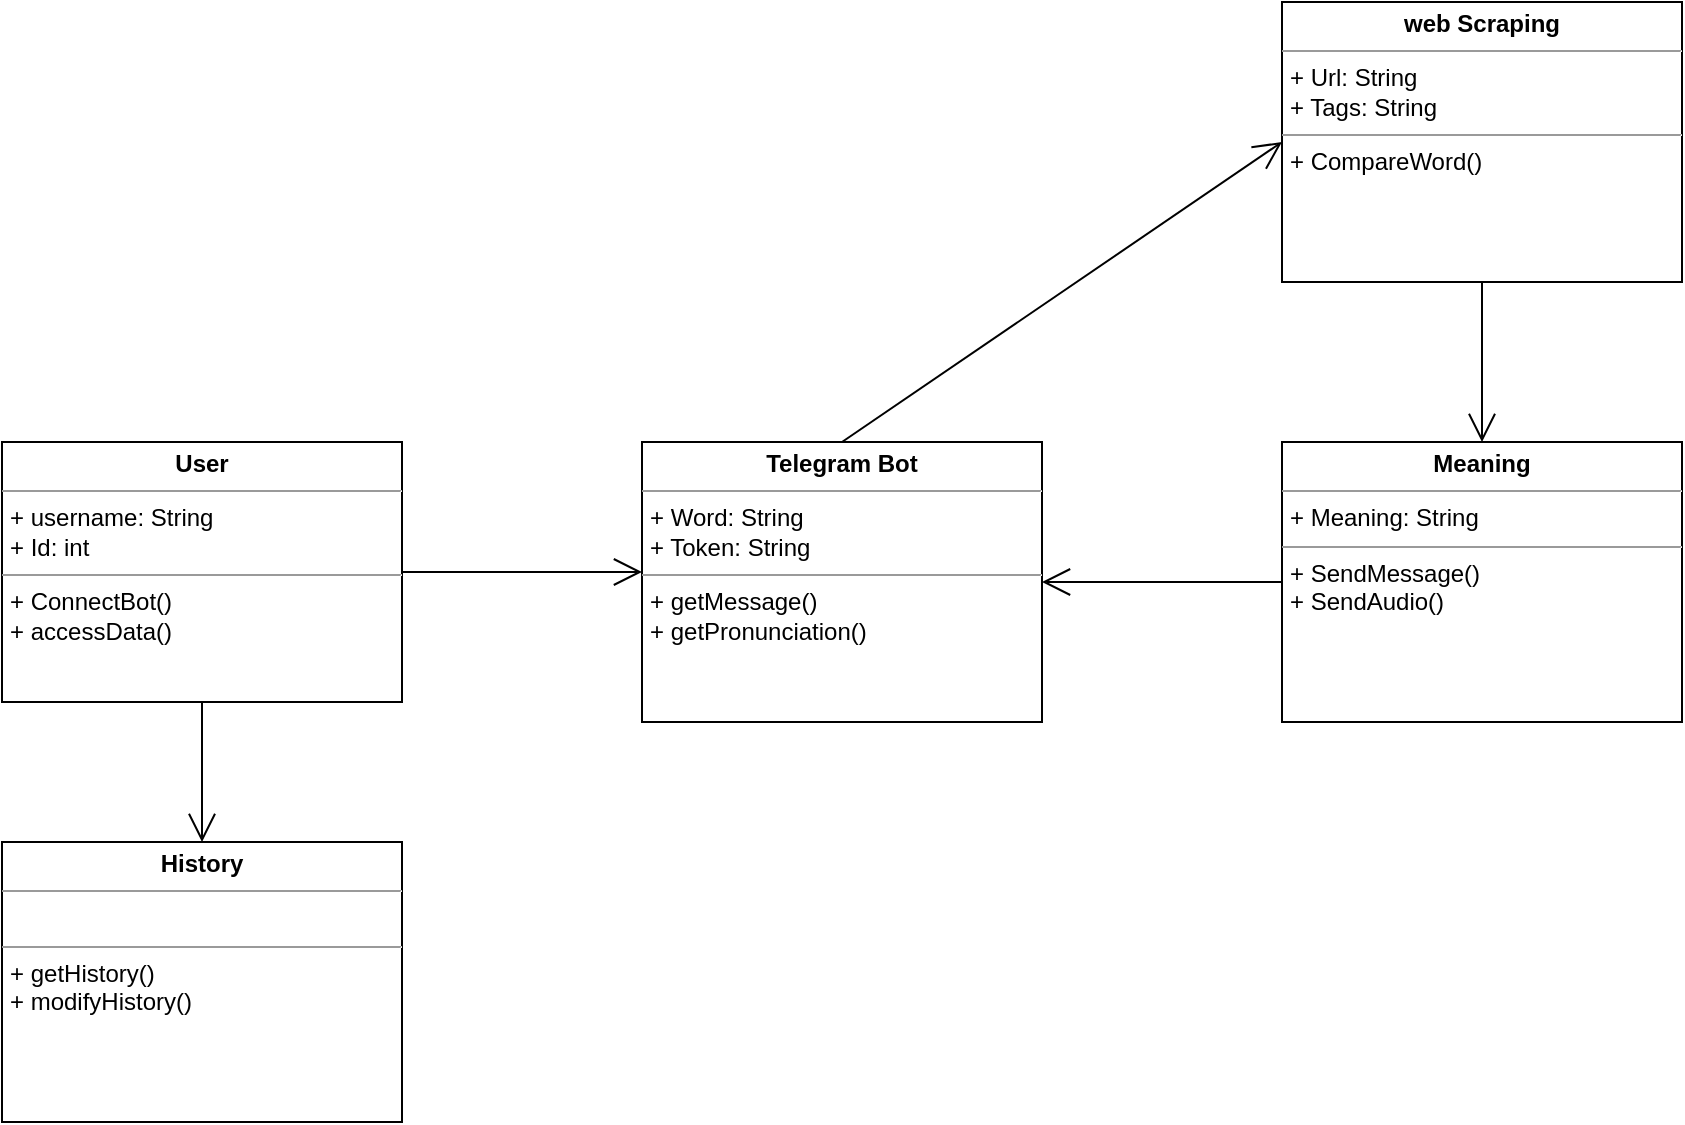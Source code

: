 <mxfile version="18.0.6" type="device"><diagram id="4eErbJEvQ67-Ge_8-I64" name="Page-1"><mxGraphModel dx="2153" dy="915" grid="1" gridSize="10" guides="1" tooltips="1" connect="1" arrows="1" fold="1" page="1" pageScale="1" pageWidth="850" pageHeight="1100" math="0" shadow="0"><root><mxCell id="0"/><mxCell id="1" parent="0"/><mxCell id="jDBgfi40VS3YV-rTiOIw-17" value="&lt;p style=&quot;margin:0px;margin-top:4px;text-align:center;&quot;&gt;&lt;b&gt;web Scraping&lt;/b&gt;&lt;/p&gt;&lt;hr size=&quot;1&quot;&gt;&lt;p style=&quot;margin:0px;margin-left:4px;&quot;&gt;+ Url: String&lt;br&gt;+ Tags: String&lt;/p&gt;&lt;hr size=&quot;1&quot;&gt;&lt;p style=&quot;margin:0px;margin-left:4px;&quot;&gt;+ CompareWord()&lt;br&gt;&lt;br&gt;&lt;/p&gt;" style="verticalAlign=top;align=left;overflow=fill;fontSize=12;fontFamily=Helvetica;html=1;" vertex="1" parent="1"><mxGeometry x="560" y="140" width="200" height="140" as="geometry"/></mxCell><mxCell id="jDBgfi40VS3YV-rTiOIw-18" value="&lt;p style=&quot;margin:0px;margin-top:4px;text-align:center;&quot;&gt;&lt;b&gt;Telegram Bot&lt;/b&gt;&lt;/p&gt;&lt;hr size=&quot;1&quot;&gt;&lt;p style=&quot;margin:0px;margin-left:4px;&quot;&gt;+ Word: String&lt;br&gt;+ Token: String&lt;/p&gt;&lt;hr size=&quot;1&quot;&gt;&lt;p style=&quot;margin:0px;margin-left:4px;&quot;&gt;+ getMessage()&lt;br&gt;+ getPronunciation()&lt;/p&gt;" style="verticalAlign=top;align=left;overflow=fill;fontSize=12;fontFamily=Helvetica;html=1;" vertex="1" parent="1"><mxGeometry x="240" y="360" width="200" height="140" as="geometry"/></mxCell><mxCell id="jDBgfi40VS3YV-rTiOIw-20" value="&lt;p style=&quot;margin:0px;margin-top:4px;text-align:center;&quot;&gt;&lt;b&gt;Meaning&lt;/b&gt;&lt;/p&gt;&lt;hr size=&quot;1&quot;&gt;&lt;p style=&quot;margin:0px;margin-left:4px;&quot;&gt;+ Meaning: String&lt;br&gt;&lt;/p&gt;&lt;hr size=&quot;1&quot;&gt;&lt;p style=&quot;margin:0px;margin-left:4px;&quot;&gt;+ SendMessage()&lt;br&gt;+ SendAudio()&lt;/p&gt;" style="verticalAlign=top;align=left;overflow=fill;fontSize=12;fontFamily=Helvetica;html=1;" vertex="1" parent="1"><mxGeometry x="560" y="360" width="200" height="140" as="geometry"/></mxCell><mxCell id="jDBgfi40VS3YV-rTiOIw-21" value="&lt;p style=&quot;margin:0px;margin-top:4px;text-align:center;&quot;&gt;&lt;b&gt;User&lt;/b&gt;&lt;/p&gt;&lt;hr size=&quot;1&quot;&gt;&lt;p style=&quot;margin:0px;margin-left:4px;&quot;&gt;+ username: String&lt;br&gt;+ Id: int&lt;/p&gt;&lt;hr size=&quot;1&quot;&gt;&lt;p style=&quot;margin:0px;margin-left:4px;&quot;&gt;+ ConnectBot()&lt;br&gt;+ accessData()&lt;/p&gt;" style="verticalAlign=top;align=left;overflow=fill;fontSize=12;fontFamily=Helvetica;html=1;" vertex="1" parent="1"><mxGeometry x="-80" y="360" width="200" height="130" as="geometry"/></mxCell><mxCell id="jDBgfi40VS3YV-rTiOIw-22" value="&lt;p style=&quot;margin:0px;margin-top:4px;text-align:center;&quot;&gt;&lt;b&gt;History&lt;/b&gt;&lt;/p&gt;&lt;hr size=&quot;1&quot;&gt;&lt;p style=&quot;margin:0px;margin-left:4px;&quot;&gt;&lt;br&gt;&lt;/p&gt;&lt;hr size=&quot;1&quot;&gt;&lt;p style=&quot;margin:0px;margin-left:4px;&quot;&gt;+ getHistory()&lt;br&gt;+ modifyHistory()&lt;/p&gt;" style="verticalAlign=top;align=left;overflow=fill;fontSize=12;fontFamily=Helvetica;html=1;" vertex="1" parent="1"><mxGeometry x="-80" y="560" width="200" height="140" as="geometry"/></mxCell><mxCell id="jDBgfi40VS3YV-rTiOIw-25" value="" style="endArrow=open;endFill=1;endSize=12;html=1;rounded=0;exitX=0.5;exitY=0;exitDx=0;exitDy=0;entryX=0;entryY=0.5;entryDx=0;entryDy=0;" edge="1" parent="1" source="jDBgfi40VS3YV-rTiOIw-18" target="jDBgfi40VS3YV-rTiOIw-17"><mxGeometry width="160" relative="1" as="geometry"><mxPoint x="330" y="209" as="sourcePoint"/><mxPoint x="560" y="209.17" as="targetPoint"/></mxGeometry></mxCell><mxCell id="jDBgfi40VS3YV-rTiOIw-26" value="" style="endArrow=open;endFill=1;endSize=12;html=1;rounded=0;exitX=0.5;exitY=1;exitDx=0;exitDy=0;entryX=0.5;entryY=0;entryDx=0;entryDy=0;" edge="1" parent="1" source="jDBgfi40VS3YV-rTiOIw-17" target="jDBgfi40VS3YV-rTiOIw-20"><mxGeometry width="160" relative="1" as="geometry"><mxPoint x="210" y="480" as="sourcePoint"/><mxPoint x="370" y="480" as="targetPoint"/></mxGeometry></mxCell><mxCell id="jDBgfi40VS3YV-rTiOIw-27" value="" style="endArrow=open;endFill=1;endSize=12;html=1;rounded=0;exitX=0;exitY=0.5;exitDx=0;exitDy=0;entryX=1;entryY=0.5;entryDx=0;entryDy=0;" edge="1" parent="1" source="jDBgfi40VS3YV-rTiOIw-20" target="jDBgfi40VS3YV-rTiOIw-18"><mxGeometry width="160" relative="1" as="geometry"><mxPoint x="210" y="480" as="sourcePoint"/><mxPoint x="370" y="480" as="targetPoint"/></mxGeometry></mxCell><mxCell id="jDBgfi40VS3YV-rTiOIw-28" value="" style="endArrow=open;endFill=1;endSize=12;html=1;rounded=0;exitX=1;exitY=0.5;exitDx=0;exitDy=0;" edge="1" parent="1" source="jDBgfi40VS3YV-rTiOIw-21"><mxGeometry width="160" relative="1" as="geometry"><mxPoint x="210" y="480" as="sourcePoint"/><mxPoint x="240" y="425" as="targetPoint"/></mxGeometry></mxCell><mxCell id="jDBgfi40VS3YV-rTiOIw-29" value="" style="endArrow=open;endFill=1;endSize=12;html=1;rounded=0;exitX=0.5;exitY=1;exitDx=0;exitDy=0;entryX=0.5;entryY=0;entryDx=0;entryDy=0;" edge="1" parent="1" source="jDBgfi40VS3YV-rTiOIw-21" target="jDBgfi40VS3YV-rTiOIw-22"><mxGeometry width="160" relative="1" as="geometry"><mxPoint x="210" y="480" as="sourcePoint"/><mxPoint x="370" y="480" as="targetPoint"/></mxGeometry></mxCell></root></mxGraphModel></diagram></mxfile>